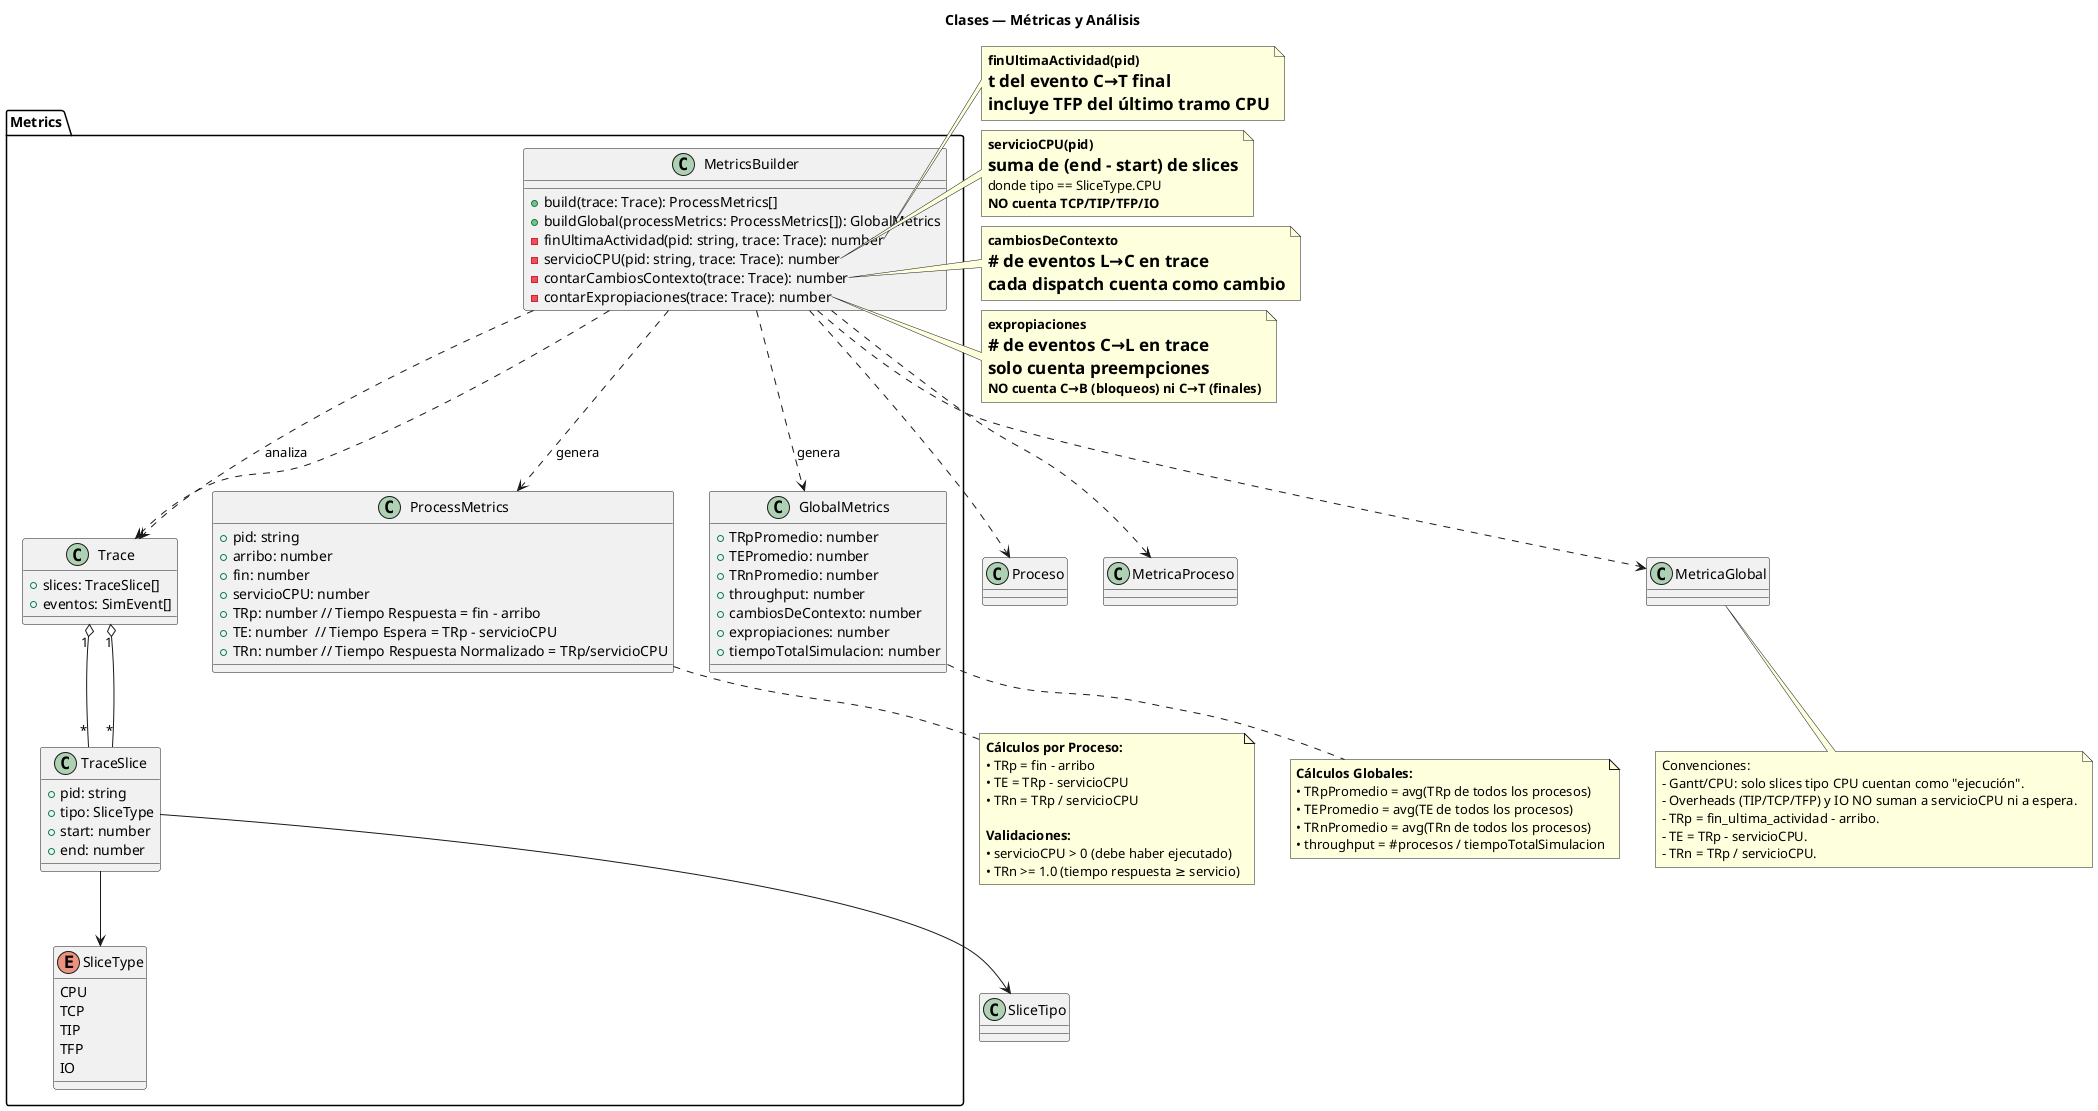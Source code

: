 @startuml clases-metricas
title Clases — Métricas y Análisis

package "Metrics" {
  class MetricsBuilder {
    +build(trace: Trace): ProcessMetrics[]
    +buildGlobal(processMetrics: ProcessMetrics[]): GlobalMetrics
    -finUltimaActividad(pid: string, trace: Trace): number
    -servicioCPU(pid: string, trace: Trace): number
    -contarCambiosContexto(trace: Trace): number
    -contarExpropiaciones(trace: Trace): number
  }
  
  class ProcessMetrics {
    +pid: string
    +arribo: number
    +fin: number
    +servicioCPU: number
    +TRp: number // Tiempo Respuesta = fin - arribo
    +TE: number  // Tiempo Espera = TRp - servicioCPU
    +TRn: number // Tiempo Respuesta Normalizado = TRp/servicioCPU
  }
  
  class GlobalMetrics {
    +TRpPromedio: number
    +TEPromedio: number
    +TRnPromedio: number
    +throughput: number
    +cambiosDeContexto: number
    +expropiaciones: number
    +tiempoTotalSimulacion: number
  }
  
  class Trace {
    +slices: TraceSlice[]
    +eventos: SimEvent[]
  }
  
  class TraceSlice {
    +pid: string
    +tipo: SliceType
    +start: number
    +end: number
  }
  
  enum SliceType {
    CPU
    TCP
    TIP
    TFP
    IO
  }
}

MetricsBuilder ..> Trace : analiza
MetricsBuilder ..> ProcessMetrics : genera
MetricsBuilder ..> GlobalMetrics : genera
Trace "1" o-- "*" TraceSlice
TraceSlice --> SliceType

note right of MetricsBuilder::finUltimaActividad
**finUltimaActividad(pid)**
= t del evento C→T final
= incluye TFP del último tramo CPU
end note

note right of MetricsBuilder::servicioCPU
**servicioCPU(pid)**
= suma de (end - start) de slices
donde tipo == SliceType.CPU
**NO cuenta TCP/TIP/TFP/IO**
end note

note right of MetricsBuilder::contarCambiosContexto
**cambiosDeContexto**
= # de eventos L→C en trace
= cada dispatch cuenta como cambio
end note

note right of MetricsBuilder::contarExpropiaciones
**expropiaciones**
= # de eventos C→L en trace
= solo cuenta preempciones
**NO cuenta C→B (bloqueos) ni C→T (finales)**
  end note

note bottom of ProcessMetrics
**Cálculos por Proceso:**
• TRp = fin - arribo
• TE = TRp - servicioCPU  
• TRn = TRp / servicioCPU

**Validaciones:**
• servicioCPU > 0 (debe haber ejecutado)
• TRn >= 1.0 (tiempo respuesta ≥ servicio)
end note

note bottom of GlobalMetrics
**Cálculos Globales:**
• TRpPromedio = avg(TRp de todos los procesos)
• TEPromedio = avg(TE de todos los procesos)
• TRnPromedio = avg(TRn de todos los procesos)
• throughput = #procesos / tiempoTotalSimulacion
end note

Trace "1" o-- "*" TraceSlice
TraceSlice --> SliceTipo
MetricsBuilder ..> Trace
MetricsBuilder ..> Proceso
MetricsBuilder ..> MetricaProceso
MetricsBuilder ..> MetricaGlobal

note bottom
Convenciones:
- Gantt/CPU: solo slices tipo CPU cuentan como "ejecución".
- Overheads (TIP/TCP/TFP) y IO NO suman a servicioCPU ni a espera.
- TRp = fin_ultima_actividad - arribo.
- TE = TRp - servicioCPU.
- TRn = TRp / servicioCPU.
end note
@enduml
